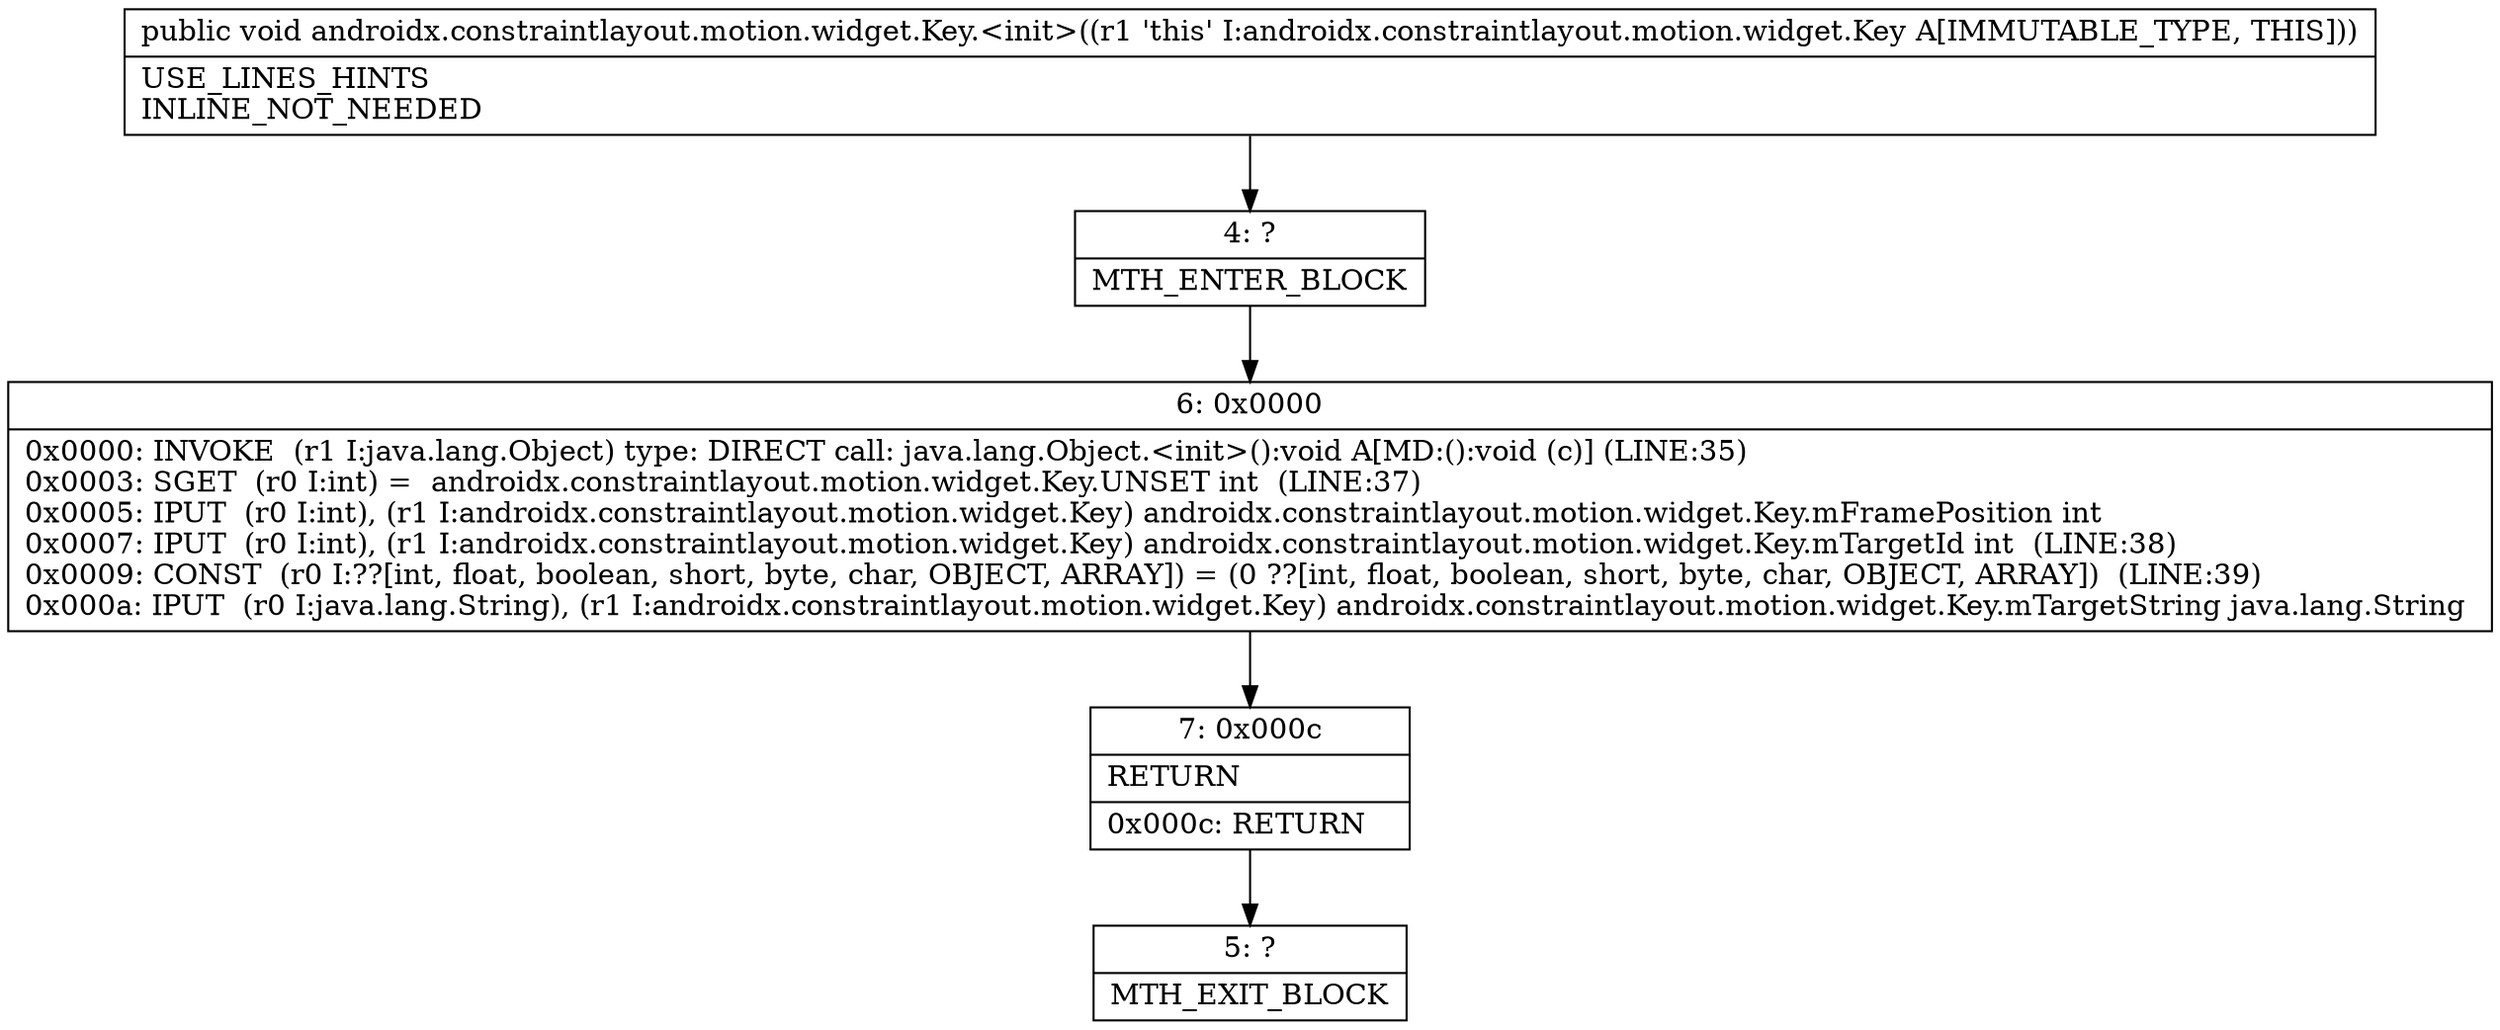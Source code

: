 digraph "CFG forandroidx.constraintlayout.motion.widget.Key.\<init\>()V" {
Node_4 [shape=record,label="{4\:\ ?|MTH_ENTER_BLOCK\l}"];
Node_6 [shape=record,label="{6\:\ 0x0000|0x0000: INVOKE  (r1 I:java.lang.Object) type: DIRECT call: java.lang.Object.\<init\>():void A[MD:():void (c)] (LINE:35)\l0x0003: SGET  (r0 I:int) =  androidx.constraintlayout.motion.widget.Key.UNSET int  (LINE:37)\l0x0005: IPUT  (r0 I:int), (r1 I:androidx.constraintlayout.motion.widget.Key) androidx.constraintlayout.motion.widget.Key.mFramePosition int \l0x0007: IPUT  (r0 I:int), (r1 I:androidx.constraintlayout.motion.widget.Key) androidx.constraintlayout.motion.widget.Key.mTargetId int  (LINE:38)\l0x0009: CONST  (r0 I:??[int, float, boolean, short, byte, char, OBJECT, ARRAY]) = (0 ??[int, float, boolean, short, byte, char, OBJECT, ARRAY])  (LINE:39)\l0x000a: IPUT  (r0 I:java.lang.String), (r1 I:androidx.constraintlayout.motion.widget.Key) androidx.constraintlayout.motion.widget.Key.mTargetString java.lang.String \l}"];
Node_7 [shape=record,label="{7\:\ 0x000c|RETURN\l|0x000c: RETURN   \l}"];
Node_5 [shape=record,label="{5\:\ ?|MTH_EXIT_BLOCK\l}"];
MethodNode[shape=record,label="{public void androidx.constraintlayout.motion.widget.Key.\<init\>((r1 'this' I:androidx.constraintlayout.motion.widget.Key A[IMMUTABLE_TYPE, THIS]))  | USE_LINES_HINTS\lINLINE_NOT_NEEDED\l}"];
MethodNode -> Node_4;Node_4 -> Node_6;
Node_6 -> Node_7;
Node_7 -> Node_5;
}

